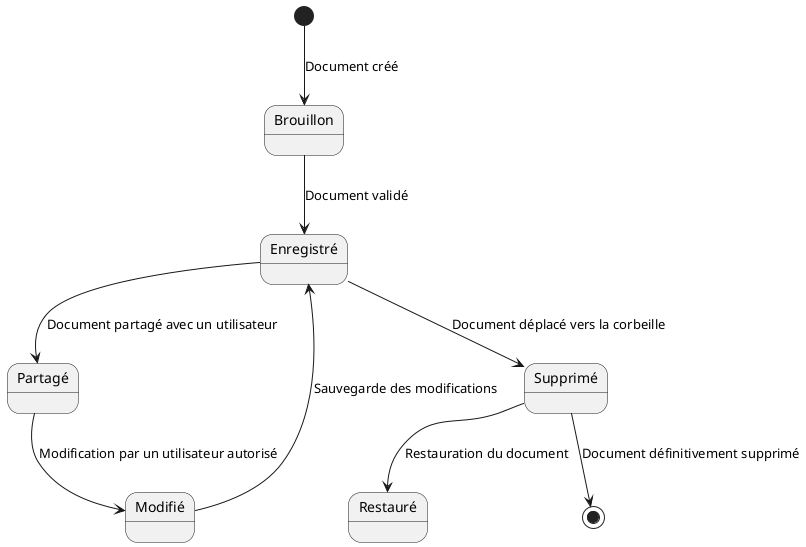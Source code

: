 @startuml
[*] --> Brouillon : Document créé
Brouillon --> Enregistré : Document validé
Enregistré --> Partagé : Document partagé avec un utilisateur
Partagé --> Modifié : Modification par un utilisateur autorisé
Modifié --> Enregistré : Sauvegarde des modifications
Enregistré --> Supprimé : Document déplacé vers la corbeille
Supprimé --> Restauré : Restauration du document
Supprimé --> [*] : Document définitivement supprimé
@enduml
